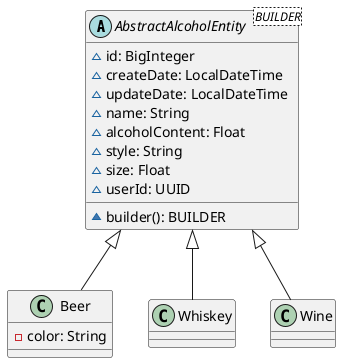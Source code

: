 @startuml
'https://plantuml.com/class-diagram

abstract class AbstractAlcoholEntity<BUILDER> {
    ~ id: BigInteger
    ~ createDate: LocalDateTime
    ~ updateDate: LocalDateTime
    ~ name: String
    ~ alcoholContent: Float
    ~ style: String
    ~ size: Float
    ~ userId: UUID

    ~ builder(): BUILDER
}

class Beer {
    - color: String
}
class Whiskey {}
class Wine {}

AbstractAlcoholEntity <|-- Beer
AbstractAlcoholEntity<|-- Whiskey
AbstractAlcoholEntity <|-- Wine


@enduml